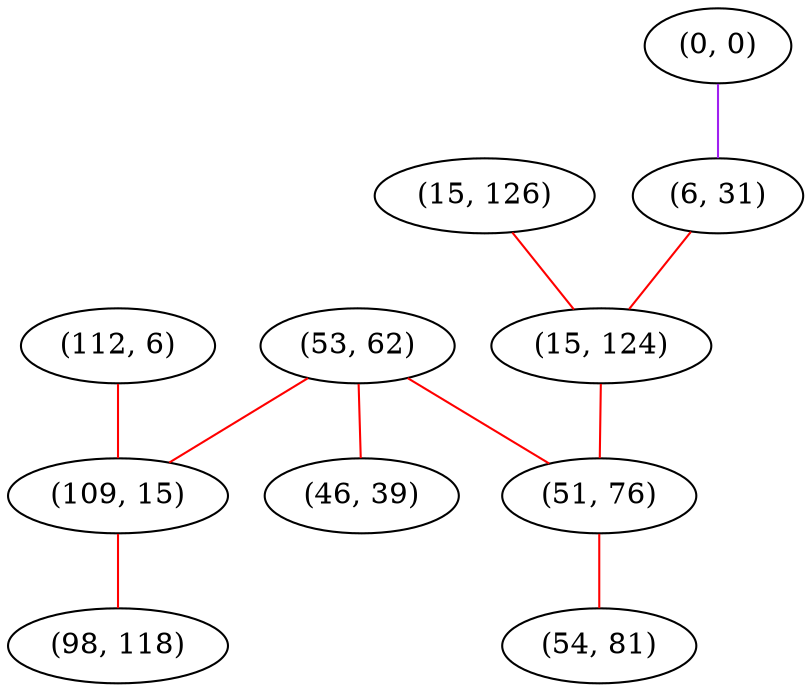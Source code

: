 graph "" {
"(53, 62)";
"(0, 0)";
"(112, 6)";
"(46, 39)";
"(15, 126)";
"(109, 15)";
"(6, 31)";
"(15, 124)";
"(98, 118)";
"(51, 76)";
"(54, 81)";
"(53, 62)" -- "(46, 39)"  [color=red, key=0, weight=1];
"(53, 62)" -- "(109, 15)"  [color=red, key=0, weight=1];
"(53, 62)" -- "(51, 76)"  [color=red, key=0, weight=1];
"(0, 0)" -- "(6, 31)"  [color=purple, key=0, weight=4];
"(112, 6)" -- "(109, 15)"  [color=red, key=0, weight=1];
"(15, 126)" -- "(15, 124)"  [color=red, key=0, weight=1];
"(109, 15)" -- "(98, 118)"  [color=red, key=0, weight=1];
"(6, 31)" -- "(15, 124)"  [color=red, key=0, weight=1];
"(15, 124)" -- "(51, 76)"  [color=red, key=0, weight=1];
"(51, 76)" -- "(54, 81)"  [color=red, key=0, weight=1];
}
